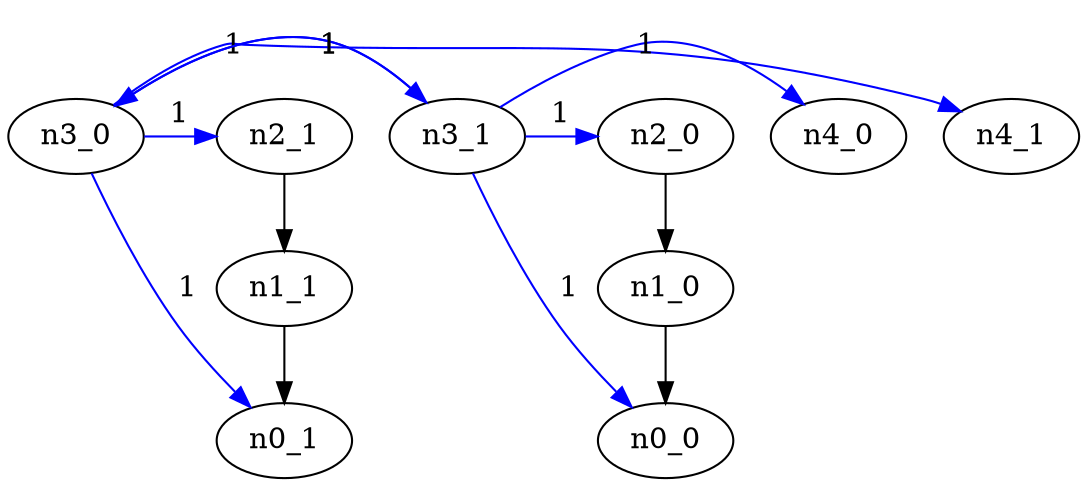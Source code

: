 digraph depgraph {
    n3_0 -> n0_1 [constraint=false, color=blue, label="1"];
    n3_0 -> n3_1 [constraint=false, color=blue, label="1"];
    n3_0 -> n4_1 [constraint=false, color=blue, label="1"];
    n3_0 -> n2_1 [constraint=false, color=blue, label="1"];
    n2_0 -> n1_0;
    n1_0 -> n0_0;
    n3_1 -> n0_0 [constraint=false, color=blue, label="1"];
    n3_1 -> n3_0 [constraint=false, color=blue, label="1"];
    n3_1 -> n4_0 [constraint=false, color=blue, label="1"];
    n3_1 -> n2_0 [constraint=false, color=blue, label="1"];
    n2_1 -> n1_1;
    n1_1 -> n0_1;
}
